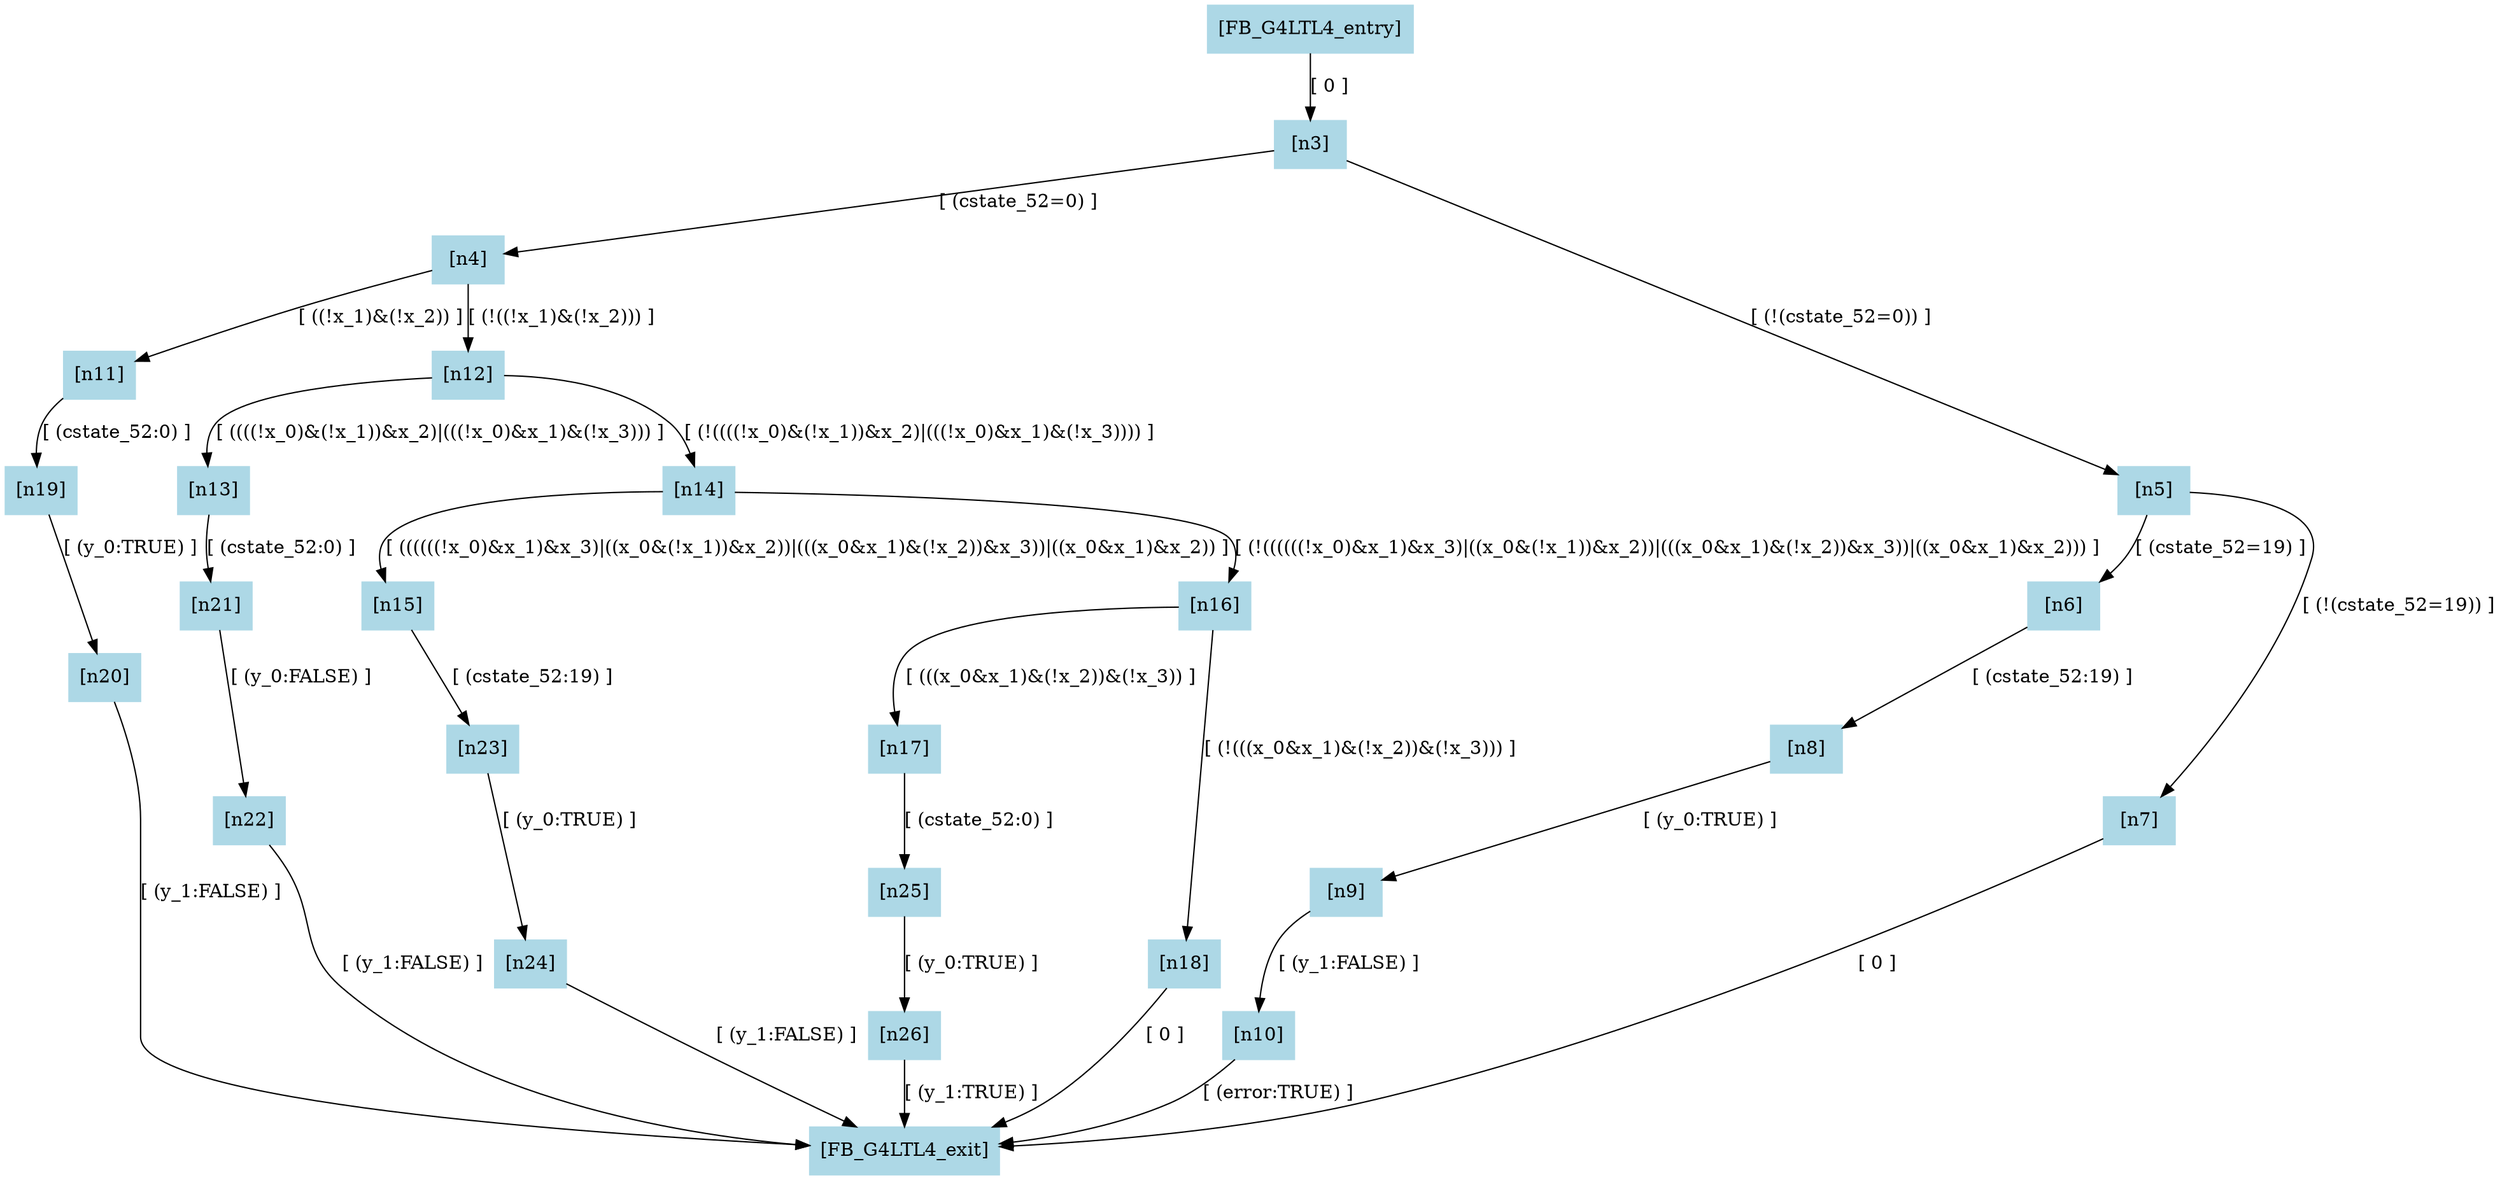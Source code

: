 digraph "FB_G4LTL4" {
"[FB_G4LTL4_entry]" [label="[FB_G4LTL4_entry]", color=lightblue,style=filled,shape=box]
"[n3]" [label="[n3]", color=lightblue,style=filled,shape=box]
"[n4]" [label="[n4]", color=lightblue,style=filled,shape=box]
"[n5]" [label="[n5]", color=lightblue,style=filled,shape=box]
"[n6]" [label="[n6]", color=lightblue,style=filled,shape=box]
"[n7]" [label="[n7]", color=lightblue,style=filled,shape=box]
"[n8]" [label="[n8]", color=lightblue,style=filled,shape=box]
"[n9]" [label="[n9]", color=lightblue,style=filled,shape=box]
"[n10]" [label="[n10]", color=lightblue,style=filled,shape=box]
"[n11]" [label="[n11]", color=lightblue,style=filled,shape=box]
"[n12]" [label="[n12]", color=lightblue,style=filled,shape=box]
"[n13]" [label="[n13]", color=lightblue,style=filled,shape=box]
"[n14]" [label="[n14]", color=lightblue,style=filled,shape=box]
"[n15]" [label="[n15]", color=lightblue,style=filled,shape=box]
"[n16]" [label="[n16]", color=lightblue,style=filled,shape=box]
"[n17]" [label="[n17]", color=lightblue,style=filled,shape=box]
"[n18]" [label="[n18]", color=lightblue,style=filled,shape=box]
"[n19]" [label="[n19]", color=lightblue,style=filled,shape=box]
"[n20]" [label="[n20]", color=lightblue,style=filled,shape=box]
"[n21]" [label="[n21]", color=lightblue,style=filled,shape=box]
"[n22]" [label="[n22]", color=lightblue,style=filled,shape=box]
"[n23]" [label="[n23]", color=lightblue,style=filled,shape=box]
"[n24]" [label="[n24]", color=lightblue,style=filled,shape=box]
"[n25]" [label="[n25]", color=lightblue,style=filled,shape=box]
"[n26]" [label="[n26]", color=lightblue,style=filled,shape=box]
"[FB_G4LTL4_exit]" [label="[FB_G4LTL4_exit]", color=lightblue,style=filled,shape=box]
"[FB_G4LTL4_entry]" -> "[n3]" [label="[ 0 ]",color=black]
"[n3]" -> "[n4]" [label="[ (cstate_52=0) ]",color=black]
"[n3]" -> "[n5]" [label="[ (!(cstate_52=0)) ]",color=black]
"[n5]" -> "[n6]" [label="[ (cstate_52=19) ]",color=black]
"[n5]" -> "[n7]" [label="[ (!(cstate_52=19)) ]",color=black]
"[n7]" -> "[FB_G4LTL4_exit]" [label="[ 0 ]",color=black]
"[n6]" -> "[n8]" [label="[ (cstate_52:19) ]",color=black]
"[n8]" -> "[n9]" [label="[ (y_0:TRUE) ]",color=black]
"[n9]" -> "[n10]" [label="[ (y_1:FALSE) ]",color=black]
"[n10]" -> "[FB_G4LTL4_exit]" [label="[ (error:TRUE) ]",color=black]
"[n4]" -> "[n11]" [label="[ ((!x_1)&(!x_2)) ]",color=black]
"[n4]" -> "[n12]" [label="[ (!((!x_1)&(!x_2))) ]",color=black]
"[n12]" -> "[n13]" [label="[ ((((!x_0)&(!x_1))&x_2)|(((!x_0)&x_1)&(!x_3))) ]",color=black]
"[n12]" -> "[n14]" [label="[ (!((((!x_0)&(!x_1))&x_2)|(((!x_0)&x_1)&(!x_3)))) ]",color=black]
"[n14]" -> "[n15]" [label="[ ((((((!x_0)&x_1)&x_3)|((x_0&(!x_1))&x_2))|(((x_0&x_1)&(!x_2))&x_3))|((x_0&x_1)&x_2)) ]",color=black]
"[n14]" -> "[n16]" [label="[ (!((((((!x_0)&x_1)&x_3)|((x_0&(!x_1))&x_2))|(((x_0&x_1)&(!x_2))&x_3))|((x_0&x_1)&x_2))) ]",color=black]
"[n16]" -> "[n17]" [label="[ (((x_0&x_1)&(!x_2))&(!x_3)) ]",color=black]
"[n16]" -> "[n18]" [label="[ (!(((x_0&x_1)&(!x_2))&(!x_3))) ]",color=black]
"[n18]" -> "[FB_G4LTL4_exit]" [label="[ 0 ]",color=black]
"[n11]" -> "[n19]" [label="[ (cstate_52:0) ]",color=black]
"[n19]" -> "[n20]" [label="[ (y_0:TRUE) ]",color=black]
"[n20]" -> "[FB_G4LTL4_exit]" [label="[ (y_1:FALSE) ]",color=black]
"[n13]" -> "[n21]" [label="[ (cstate_52:0) ]",color=black]
"[n21]" -> "[n22]" [label="[ (y_0:FALSE) ]",color=black]
"[n22]" -> "[FB_G4LTL4_exit]" [label="[ (y_1:FALSE) ]",color=black]
"[n15]" -> "[n23]" [label="[ (cstate_52:19) ]",color=black]
"[n23]" -> "[n24]" [label="[ (y_0:TRUE) ]",color=black]
"[n24]" -> "[FB_G4LTL4_exit]" [label="[ (y_1:FALSE) ]",color=black]
"[n17]" -> "[n25]" [label="[ (cstate_52:0) ]",color=black]
"[n25]" -> "[n26]" [label="[ (y_0:TRUE) ]",color=black]
"[n26]" -> "[FB_G4LTL4_exit]" [label="[ (y_1:TRUE) ]",color=black]
}
